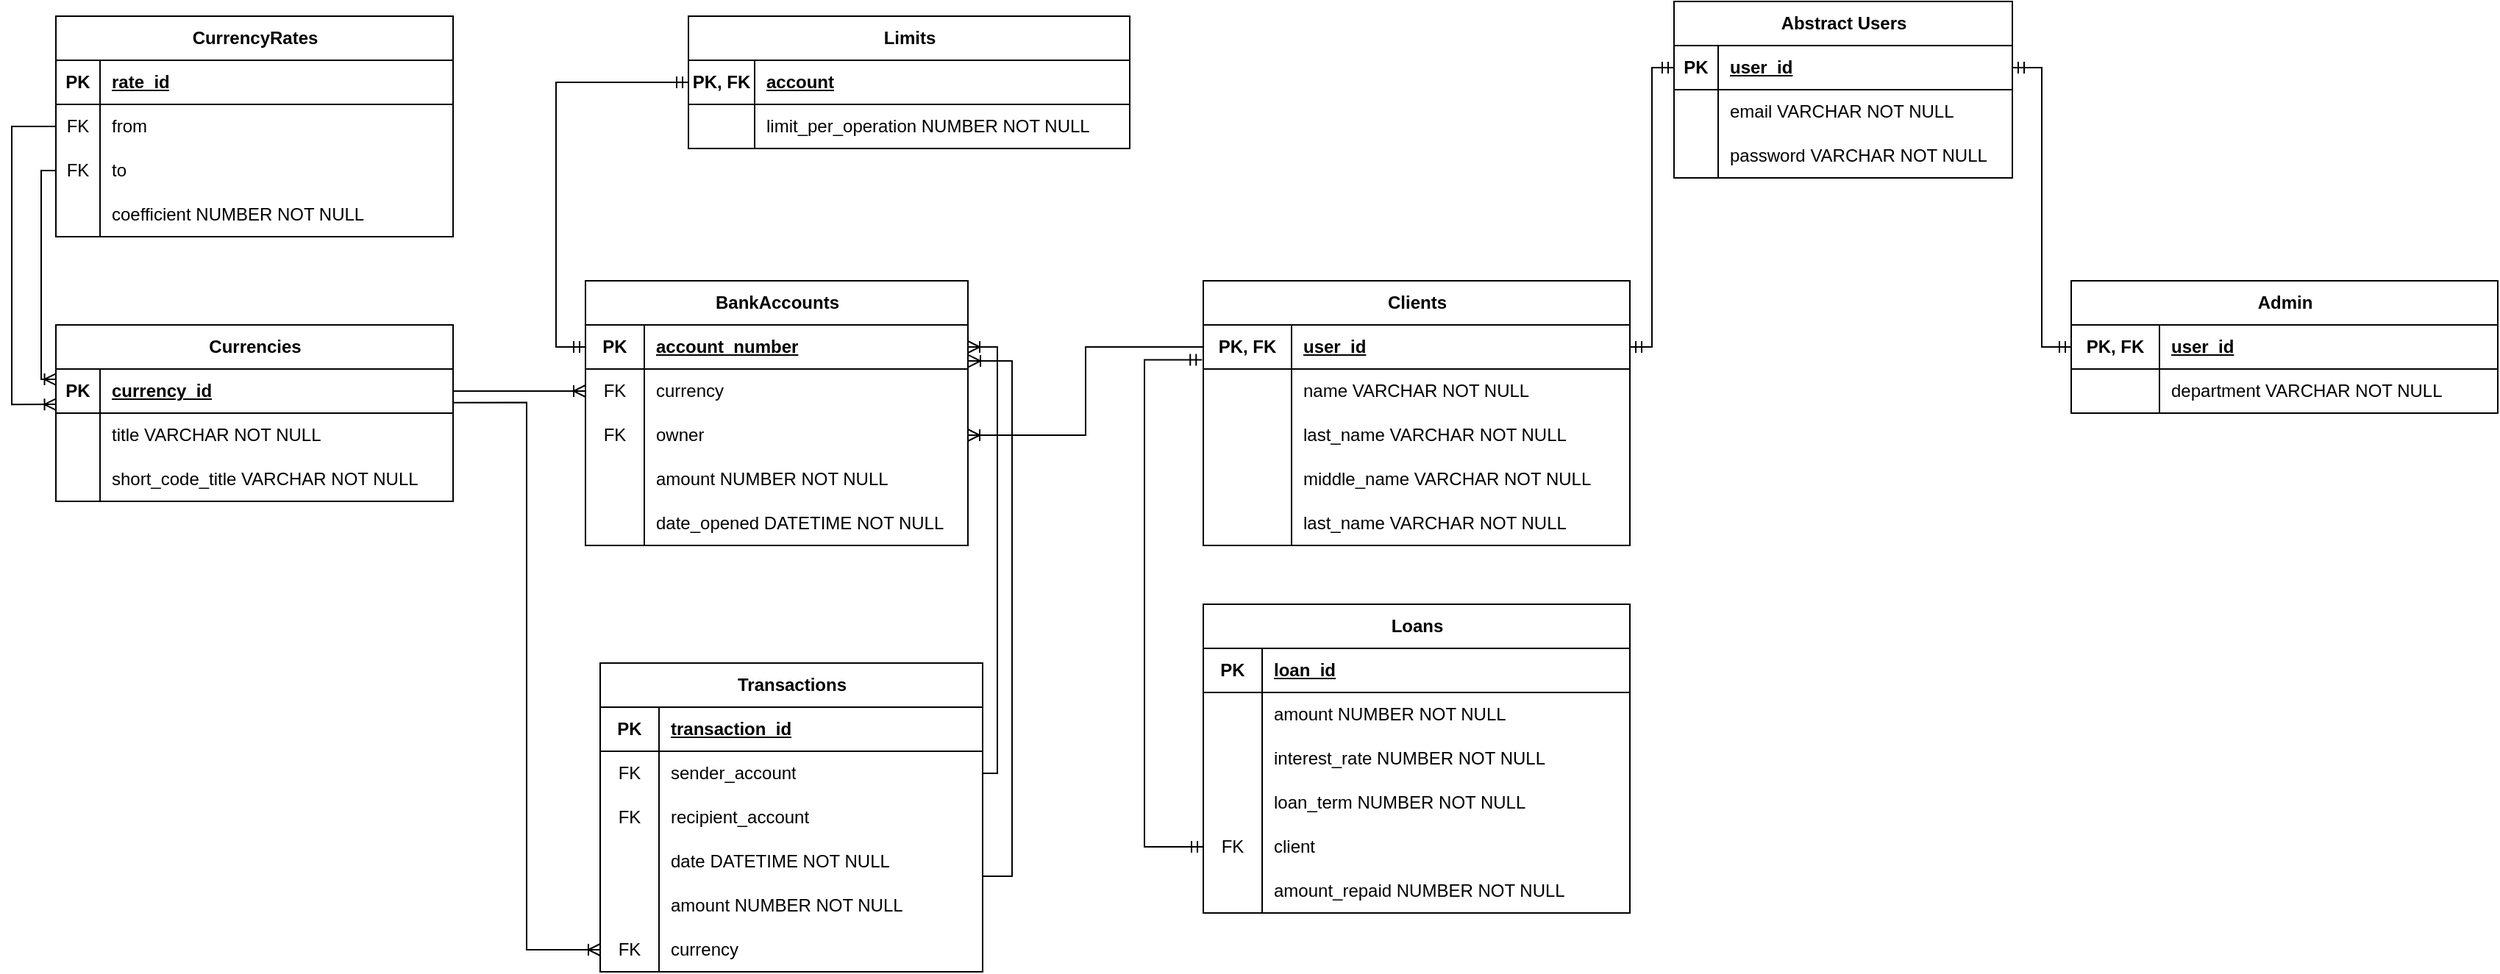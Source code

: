 <mxfile version="22.0.8" type="device">
  <diagram name="Page-1" id="yavcjn6xPc1jg9awYNph">
    <mxGraphModel dx="2928" dy="2015" grid="1" gridSize="10" guides="1" tooltips="1" connect="1" arrows="1" fold="1" page="1" pageScale="1" pageWidth="850" pageHeight="1100" math="0" shadow="0">
      <root>
        <mxCell id="0" />
        <mxCell id="1" parent="0" />
        <mxCell id="w20p0tO-B7Un844jn9V7-2" value="Abstract Users" style="shape=table;startSize=30;container=1;collapsible=1;childLayout=tableLayout;fixedRows=1;rowLines=0;fontStyle=1;align=center;resizeLast=1;html=1;" vertex="1" parent="1">
          <mxGeometry x="400" y="-180" width="230" height="120" as="geometry" />
        </mxCell>
        <mxCell id="w20p0tO-B7Un844jn9V7-3" value="" style="shape=tableRow;horizontal=0;startSize=0;swimlaneHead=0;swimlaneBody=0;fillColor=none;collapsible=0;dropTarget=0;points=[[0,0.5],[1,0.5]];portConstraint=eastwest;top=0;left=0;right=0;bottom=1;" vertex="1" parent="w20p0tO-B7Un844jn9V7-2">
          <mxGeometry y="30" width="230" height="30" as="geometry" />
        </mxCell>
        <mxCell id="w20p0tO-B7Un844jn9V7-4" value="PK" style="shape=partialRectangle;connectable=0;fillColor=none;top=0;left=0;bottom=0;right=0;fontStyle=1;overflow=hidden;whiteSpace=wrap;html=1;" vertex="1" parent="w20p0tO-B7Un844jn9V7-3">
          <mxGeometry width="30" height="30" as="geometry">
            <mxRectangle width="30" height="30" as="alternateBounds" />
          </mxGeometry>
        </mxCell>
        <mxCell id="w20p0tO-B7Un844jn9V7-5" value="user_id" style="shape=partialRectangle;connectable=0;fillColor=none;top=0;left=0;bottom=0;right=0;align=left;spacingLeft=6;fontStyle=5;overflow=hidden;whiteSpace=wrap;html=1;" vertex="1" parent="w20p0tO-B7Un844jn9V7-3">
          <mxGeometry x="30" width="200" height="30" as="geometry">
            <mxRectangle width="200" height="30" as="alternateBounds" />
          </mxGeometry>
        </mxCell>
        <mxCell id="w20p0tO-B7Un844jn9V7-6" value="" style="shape=tableRow;horizontal=0;startSize=0;swimlaneHead=0;swimlaneBody=0;fillColor=none;collapsible=0;dropTarget=0;points=[[0,0.5],[1,0.5]];portConstraint=eastwest;top=0;left=0;right=0;bottom=0;" vertex="1" parent="w20p0tO-B7Un844jn9V7-2">
          <mxGeometry y="60" width="230" height="30" as="geometry" />
        </mxCell>
        <mxCell id="w20p0tO-B7Un844jn9V7-7" value="" style="shape=partialRectangle;connectable=0;fillColor=none;top=0;left=0;bottom=0;right=0;editable=1;overflow=hidden;whiteSpace=wrap;html=1;" vertex="1" parent="w20p0tO-B7Un844jn9V7-6">
          <mxGeometry width="30" height="30" as="geometry">
            <mxRectangle width="30" height="30" as="alternateBounds" />
          </mxGeometry>
        </mxCell>
        <mxCell id="w20p0tO-B7Un844jn9V7-8" value="email VARCHAR NOT NULL" style="shape=partialRectangle;connectable=0;fillColor=none;top=0;left=0;bottom=0;right=0;align=left;spacingLeft=6;overflow=hidden;whiteSpace=wrap;html=1;" vertex="1" parent="w20p0tO-B7Un844jn9V7-6">
          <mxGeometry x="30" width="200" height="30" as="geometry">
            <mxRectangle width="200" height="30" as="alternateBounds" />
          </mxGeometry>
        </mxCell>
        <mxCell id="w20p0tO-B7Un844jn9V7-9" value="" style="shape=tableRow;horizontal=0;startSize=0;swimlaneHead=0;swimlaneBody=0;fillColor=none;collapsible=0;dropTarget=0;points=[[0,0.5],[1,0.5]];portConstraint=eastwest;top=0;left=0;right=0;bottom=0;" vertex="1" parent="w20p0tO-B7Un844jn9V7-2">
          <mxGeometry y="90" width="230" height="30" as="geometry" />
        </mxCell>
        <mxCell id="w20p0tO-B7Un844jn9V7-10" value="" style="shape=partialRectangle;connectable=0;fillColor=none;top=0;left=0;bottom=0;right=0;editable=1;overflow=hidden;whiteSpace=wrap;html=1;" vertex="1" parent="w20p0tO-B7Un844jn9V7-9">
          <mxGeometry width="30" height="30" as="geometry">
            <mxRectangle width="30" height="30" as="alternateBounds" />
          </mxGeometry>
        </mxCell>
        <mxCell id="w20p0tO-B7Un844jn9V7-11" value="password VARCHAR NOT NULL" style="shape=partialRectangle;connectable=0;fillColor=none;top=0;left=0;bottom=0;right=0;align=left;spacingLeft=6;overflow=hidden;whiteSpace=wrap;html=1;" vertex="1" parent="w20p0tO-B7Un844jn9V7-9">
          <mxGeometry x="30" width="200" height="30" as="geometry">
            <mxRectangle width="200" height="30" as="alternateBounds" />
          </mxGeometry>
        </mxCell>
        <mxCell id="w20p0tO-B7Un844jn9V7-15" value="Clients" style="shape=table;startSize=30;container=1;collapsible=1;childLayout=tableLayout;fixedRows=1;rowLines=0;fontStyle=1;align=center;resizeLast=1;html=1;" vertex="1" parent="1">
          <mxGeometry x="80" y="10" width="290" height="180" as="geometry" />
        </mxCell>
        <mxCell id="w20p0tO-B7Un844jn9V7-16" value="" style="shape=tableRow;horizontal=0;startSize=0;swimlaneHead=0;swimlaneBody=0;fillColor=none;collapsible=0;dropTarget=0;points=[[0,0.5],[1,0.5]];portConstraint=eastwest;top=0;left=0;right=0;bottom=1;" vertex="1" parent="w20p0tO-B7Un844jn9V7-15">
          <mxGeometry y="30" width="290" height="30" as="geometry" />
        </mxCell>
        <mxCell id="w20p0tO-B7Un844jn9V7-17" value="PK, FK" style="shape=partialRectangle;connectable=0;fillColor=none;top=0;left=0;bottom=0;right=0;fontStyle=1;overflow=hidden;whiteSpace=wrap;html=1;" vertex="1" parent="w20p0tO-B7Un844jn9V7-16">
          <mxGeometry width="60" height="30" as="geometry">
            <mxRectangle width="60" height="30" as="alternateBounds" />
          </mxGeometry>
        </mxCell>
        <mxCell id="w20p0tO-B7Un844jn9V7-18" value="user_id" style="shape=partialRectangle;connectable=0;fillColor=none;top=0;left=0;bottom=0;right=0;align=left;spacingLeft=6;fontStyle=5;overflow=hidden;whiteSpace=wrap;html=1;" vertex="1" parent="w20p0tO-B7Un844jn9V7-16">
          <mxGeometry x="60" width="230" height="30" as="geometry">
            <mxRectangle width="230" height="30" as="alternateBounds" />
          </mxGeometry>
        </mxCell>
        <mxCell id="w20p0tO-B7Un844jn9V7-19" value="" style="shape=tableRow;horizontal=0;startSize=0;swimlaneHead=0;swimlaneBody=0;fillColor=none;collapsible=0;dropTarget=0;points=[[0,0.5],[1,0.5]];portConstraint=eastwest;top=0;left=0;right=0;bottom=0;" vertex="1" parent="w20p0tO-B7Un844jn9V7-15">
          <mxGeometry y="60" width="290" height="30" as="geometry" />
        </mxCell>
        <mxCell id="w20p0tO-B7Un844jn9V7-20" value="" style="shape=partialRectangle;connectable=0;fillColor=none;top=0;left=0;bottom=0;right=0;editable=1;overflow=hidden;whiteSpace=wrap;html=1;" vertex="1" parent="w20p0tO-B7Un844jn9V7-19">
          <mxGeometry width="60" height="30" as="geometry">
            <mxRectangle width="60" height="30" as="alternateBounds" />
          </mxGeometry>
        </mxCell>
        <mxCell id="w20p0tO-B7Un844jn9V7-21" value="name VARCHAR NOT NULL" style="shape=partialRectangle;connectable=0;fillColor=none;top=0;left=0;bottom=0;right=0;align=left;spacingLeft=6;overflow=hidden;whiteSpace=wrap;html=1;" vertex="1" parent="w20p0tO-B7Un844jn9V7-19">
          <mxGeometry x="60" width="230" height="30" as="geometry">
            <mxRectangle width="230" height="30" as="alternateBounds" />
          </mxGeometry>
        </mxCell>
        <mxCell id="w20p0tO-B7Un844jn9V7-22" value="" style="shape=tableRow;horizontal=0;startSize=0;swimlaneHead=0;swimlaneBody=0;fillColor=none;collapsible=0;dropTarget=0;points=[[0,0.5],[1,0.5]];portConstraint=eastwest;top=0;left=0;right=0;bottom=0;" vertex="1" parent="w20p0tO-B7Un844jn9V7-15">
          <mxGeometry y="90" width="290" height="30" as="geometry" />
        </mxCell>
        <mxCell id="w20p0tO-B7Un844jn9V7-23" value="" style="shape=partialRectangle;connectable=0;fillColor=none;top=0;left=0;bottom=0;right=0;editable=1;overflow=hidden;whiteSpace=wrap;html=1;" vertex="1" parent="w20p0tO-B7Un844jn9V7-22">
          <mxGeometry width="60" height="30" as="geometry">
            <mxRectangle width="60" height="30" as="alternateBounds" />
          </mxGeometry>
        </mxCell>
        <mxCell id="w20p0tO-B7Un844jn9V7-24" value="last_name VARCHAR NOT NULL" style="shape=partialRectangle;connectable=0;fillColor=none;top=0;left=0;bottom=0;right=0;align=left;spacingLeft=6;overflow=hidden;whiteSpace=wrap;html=1;" vertex="1" parent="w20p0tO-B7Un844jn9V7-22">
          <mxGeometry x="60" width="230" height="30" as="geometry">
            <mxRectangle width="230" height="30" as="alternateBounds" />
          </mxGeometry>
        </mxCell>
        <mxCell id="w20p0tO-B7Un844jn9V7-27" value="" style="shape=tableRow;horizontal=0;startSize=0;swimlaneHead=0;swimlaneBody=0;fillColor=none;collapsible=0;dropTarget=0;points=[[0,0.5],[1,0.5]];portConstraint=eastwest;top=0;left=0;right=0;bottom=0;" vertex="1" parent="w20p0tO-B7Un844jn9V7-15">
          <mxGeometry y="120" width="290" height="30" as="geometry" />
        </mxCell>
        <mxCell id="w20p0tO-B7Un844jn9V7-28" value="" style="shape=partialRectangle;connectable=0;fillColor=none;top=0;left=0;bottom=0;right=0;editable=1;overflow=hidden;whiteSpace=wrap;html=1;" vertex="1" parent="w20p0tO-B7Un844jn9V7-27">
          <mxGeometry width="60" height="30" as="geometry">
            <mxRectangle width="60" height="30" as="alternateBounds" />
          </mxGeometry>
        </mxCell>
        <mxCell id="w20p0tO-B7Un844jn9V7-29" value="middle_name VARCHAR NOT NULL" style="shape=partialRectangle;connectable=0;fillColor=none;top=0;left=0;bottom=0;right=0;align=left;spacingLeft=6;overflow=hidden;whiteSpace=wrap;html=1;" vertex="1" parent="w20p0tO-B7Un844jn9V7-27">
          <mxGeometry x="60" width="230" height="30" as="geometry">
            <mxRectangle width="230" height="30" as="alternateBounds" />
          </mxGeometry>
        </mxCell>
        <mxCell id="w20p0tO-B7Un844jn9V7-30" value="" style="shape=tableRow;horizontal=0;startSize=0;swimlaneHead=0;swimlaneBody=0;fillColor=none;collapsible=0;dropTarget=0;points=[[0,0.5],[1,0.5]];portConstraint=eastwest;top=0;left=0;right=0;bottom=0;" vertex="1" parent="w20p0tO-B7Un844jn9V7-15">
          <mxGeometry y="150" width="290" height="30" as="geometry" />
        </mxCell>
        <mxCell id="w20p0tO-B7Un844jn9V7-31" value="" style="shape=partialRectangle;connectable=0;fillColor=none;top=0;left=0;bottom=0;right=0;editable=1;overflow=hidden;whiteSpace=wrap;html=1;" vertex="1" parent="w20p0tO-B7Un844jn9V7-30">
          <mxGeometry width="60" height="30" as="geometry">
            <mxRectangle width="60" height="30" as="alternateBounds" />
          </mxGeometry>
        </mxCell>
        <mxCell id="w20p0tO-B7Un844jn9V7-32" value="last_name VARCHAR NOT NULL" style="shape=partialRectangle;connectable=0;fillColor=none;top=0;left=0;bottom=0;right=0;align=left;spacingLeft=6;overflow=hidden;whiteSpace=wrap;html=1;" vertex="1" parent="w20p0tO-B7Un844jn9V7-30">
          <mxGeometry x="60" width="230" height="30" as="geometry">
            <mxRectangle width="230" height="30" as="alternateBounds" />
          </mxGeometry>
        </mxCell>
        <mxCell id="w20p0tO-B7Un844jn9V7-26" value="" style="edgeStyle=orthogonalEdgeStyle;fontSize=12;html=1;endArrow=ERmandOne;startArrow=ERmandOne;rounded=0;exitX=1;exitY=0.5;exitDx=0;exitDy=0;entryX=0;entryY=0.5;entryDx=0;entryDy=0;" edge="1" parent="1" source="w20p0tO-B7Un844jn9V7-16" target="w20p0tO-B7Un844jn9V7-3">
          <mxGeometry width="100" height="100" relative="1" as="geometry">
            <mxPoint x="590" y="160" as="sourcePoint" />
            <mxPoint x="690" y="60" as="targetPoint" />
          </mxGeometry>
        </mxCell>
        <mxCell id="w20p0tO-B7Un844jn9V7-33" value="Admin" style="shape=table;startSize=30;container=1;collapsible=1;childLayout=tableLayout;fixedRows=1;rowLines=0;fontStyle=1;align=center;resizeLast=1;html=1;" vertex="1" parent="1">
          <mxGeometry x="670" y="10" width="290" height="90" as="geometry" />
        </mxCell>
        <mxCell id="w20p0tO-B7Un844jn9V7-34" value="" style="shape=tableRow;horizontal=0;startSize=0;swimlaneHead=0;swimlaneBody=0;fillColor=none;collapsible=0;dropTarget=0;points=[[0,0.5],[1,0.5]];portConstraint=eastwest;top=0;left=0;right=0;bottom=1;" vertex="1" parent="w20p0tO-B7Un844jn9V7-33">
          <mxGeometry y="30" width="290" height="30" as="geometry" />
        </mxCell>
        <mxCell id="w20p0tO-B7Un844jn9V7-35" value="PK, FK" style="shape=partialRectangle;connectable=0;fillColor=none;top=0;left=0;bottom=0;right=0;fontStyle=1;overflow=hidden;whiteSpace=wrap;html=1;" vertex="1" parent="w20p0tO-B7Un844jn9V7-34">
          <mxGeometry width="60" height="30" as="geometry">
            <mxRectangle width="60" height="30" as="alternateBounds" />
          </mxGeometry>
        </mxCell>
        <mxCell id="w20p0tO-B7Un844jn9V7-36" value="user_id" style="shape=partialRectangle;connectable=0;fillColor=none;top=0;left=0;bottom=0;right=0;align=left;spacingLeft=6;fontStyle=5;overflow=hidden;whiteSpace=wrap;html=1;" vertex="1" parent="w20p0tO-B7Un844jn9V7-34">
          <mxGeometry x="60" width="230" height="30" as="geometry">
            <mxRectangle width="230" height="30" as="alternateBounds" />
          </mxGeometry>
        </mxCell>
        <mxCell id="w20p0tO-B7Un844jn9V7-37" value="" style="shape=tableRow;horizontal=0;startSize=0;swimlaneHead=0;swimlaneBody=0;fillColor=none;collapsible=0;dropTarget=0;points=[[0,0.5],[1,0.5]];portConstraint=eastwest;top=0;left=0;right=0;bottom=0;" vertex="1" parent="w20p0tO-B7Un844jn9V7-33">
          <mxGeometry y="60" width="290" height="30" as="geometry" />
        </mxCell>
        <mxCell id="w20p0tO-B7Un844jn9V7-38" value="" style="shape=partialRectangle;connectable=0;fillColor=none;top=0;left=0;bottom=0;right=0;editable=1;overflow=hidden;whiteSpace=wrap;html=1;" vertex="1" parent="w20p0tO-B7Un844jn9V7-37">
          <mxGeometry width="60" height="30" as="geometry">
            <mxRectangle width="60" height="30" as="alternateBounds" />
          </mxGeometry>
        </mxCell>
        <mxCell id="w20p0tO-B7Un844jn9V7-39" value="department VARCHAR NOT NULL" style="shape=partialRectangle;connectable=0;fillColor=none;top=0;left=0;bottom=0;right=0;align=left;spacingLeft=6;overflow=hidden;whiteSpace=wrap;html=1;" vertex="1" parent="w20p0tO-B7Un844jn9V7-37">
          <mxGeometry x="60" width="230" height="30" as="geometry">
            <mxRectangle width="230" height="30" as="alternateBounds" />
          </mxGeometry>
        </mxCell>
        <mxCell id="w20p0tO-B7Un844jn9V7-49" value="" style="edgeStyle=orthogonalEdgeStyle;fontSize=12;html=1;endArrow=ERmandOne;startArrow=ERmandOne;rounded=0;exitX=1;exitY=0.5;exitDx=0;exitDy=0;entryX=0;entryY=0.5;entryDx=0;entryDy=0;" edge="1" parent="1" source="w20p0tO-B7Un844jn9V7-3" target="w20p0tO-B7Un844jn9V7-34">
          <mxGeometry width="100" height="100" relative="1" as="geometry">
            <mxPoint x="380" y="65" as="sourcePoint" />
            <mxPoint x="450" y="65" as="targetPoint" />
          </mxGeometry>
        </mxCell>
        <mxCell id="w20p0tO-B7Un844jn9V7-50" value="BankAccounts" style="shape=table;startSize=30;container=1;collapsible=1;childLayout=tableLayout;fixedRows=1;rowLines=0;fontStyle=1;align=center;resizeLast=1;html=1;" vertex="1" parent="1">
          <mxGeometry x="-340" y="10" width="260" height="180" as="geometry" />
        </mxCell>
        <mxCell id="w20p0tO-B7Un844jn9V7-51" value="" style="shape=tableRow;horizontal=0;startSize=0;swimlaneHead=0;swimlaneBody=0;fillColor=none;collapsible=0;dropTarget=0;points=[[0,0.5],[1,0.5]];portConstraint=eastwest;top=0;left=0;right=0;bottom=1;" vertex="1" parent="w20p0tO-B7Un844jn9V7-50">
          <mxGeometry y="30" width="260" height="30" as="geometry" />
        </mxCell>
        <mxCell id="w20p0tO-B7Un844jn9V7-52" value="PK" style="shape=partialRectangle;connectable=0;fillColor=none;top=0;left=0;bottom=0;right=0;fontStyle=1;overflow=hidden;whiteSpace=wrap;html=1;" vertex="1" parent="w20p0tO-B7Un844jn9V7-51">
          <mxGeometry width="40" height="30" as="geometry">
            <mxRectangle width="40" height="30" as="alternateBounds" />
          </mxGeometry>
        </mxCell>
        <mxCell id="w20p0tO-B7Un844jn9V7-53" value="account_number" style="shape=partialRectangle;connectable=0;fillColor=none;top=0;left=0;bottom=0;right=0;align=left;spacingLeft=6;fontStyle=5;overflow=hidden;whiteSpace=wrap;html=1;" vertex="1" parent="w20p0tO-B7Un844jn9V7-51">
          <mxGeometry x="40" width="220" height="30" as="geometry">
            <mxRectangle width="220" height="30" as="alternateBounds" />
          </mxGeometry>
        </mxCell>
        <mxCell id="w20p0tO-B7Un844jn9V7-54" value="" style="shape=tableRow;horizontal=0;startSize=0;swimlaneHead=0;swimlaneBody=0;fillColor=none;collapsible=0;dropTarget=0;points=[[0,0.5],[1,0.5]];portConstraint=eastwest;top=0;left=0;right=0;bottom=0;" vertex="1" parent="w20p0tO-B7Un844jn9V7-50">
          <mxGeometry y="60" width="260" height="30" as="geometry" />
        </mxCell>
        <mxCell id="w20p0tO-B7Un844jn9V7-55" value="FK" style="shape=partialRectangle;connectable=0;fillColor=none;top=0;left=0;bottom=0;right=0;editable=1;overflow=hidden;whiteSpace=wrap;html=1;" vertex="1" parent="w20p0tO-B7Un844jn9V7-54">
          <mxGeometry width="40" height="30" as="geometry">
            <mxRectangle width="40" height="30" as="alternateBounds" />
          </mxGeometry>
        </mxCell>
        <mxCell id="w20p0tO-B7Un844jn9V7-56" value="currency&amp;nbsp;" style="shape=partialRectangle;connectable=0;fillColor=none;top=0;left=0;bottom=0;right=0;align=left;spacingLeft=6;overflow=hidden;whiteSpace=wrap;html=1;" vertex="1" parent="w20p0tO-B7Un844jn9V7-54">
          <mxGeometry x="40" width="220" height="30" as="geometry">
            <mxRectangle width="220" height="30" as="alternateBounds" />
          </mxGeometry>
        </mxCell>
        <mxCell id="w20p0tO-B7Un844jn9V7-57" value="" style="shape=tableRow;horizontal=0;startSize=0;swimlaneHead=0;swimlaneBody=0;fillColor=none;collapsible=0;dropTarget=0;points=[[0,0.5],[1,0.5]];portConstraint=eastwest;top=0;left=0;right=0;bottom=0;" vertex="1" parent="w20p0tO-B7Un844jn9V7-50">
          <mxGeometry y="90" width="260" height="30" as="geometry" />
        </mxCell>
        <mxCell id="w20p0tO-B7Un844jn9V7-58" value="FK" style="shape=partialRectangle;connectable=0;fillColor=none;top=0;left=0;bottom=0;right=0;editable=1;overflow=hidden;whiteSpace=wrap;html=1;" vertex="1" parent="w20p0tO-B7Un844jn9V7-57">
          <mxGeometry width="40" height="30" as="geometry">
            <mxRectangle width="40" height="30" as="alternateBounds" />
          </mxGeometry>
        </mxCell>
        <mxCell id="w20p0tO-B7Un844jn9V7-59" value="owner" style="shape=partialRectangle;connectable=0;fillColor=none;top=0;left=0;bottom=0;right=0;align=left;spacingLeft=6;overflow=hidden;whiteSpace=wrap;html=1;" vertex="1" parent="w20p0tO-B7Un844jn9V7-57">
          <mxGeometry x="40" width="220" height="30" as="geometry">
            <mxRectangle width="220" height="30" as="alternateBounds" />
          </mxGeometry>
        </mxCell>
        <mxCell id="w20p0tO-B7Un844jn9V7-60" value="" style="shape=tableRow;horizontal=0;startSize=0;swimlaneHead=0;swimlaneBody=0;fillColor=none;collapsible=0;dropTarget=0;points=[[0,0.5],[1,0.5]];portConstraint=eastwest;top=0;left=0;right=0;bottom=0;" vertex="1" parent="w20p0tO-B7Un844jn9V7-50">
          <mxGeometry y="120" width="260" height="30" as="geometry" />
        </mxCell>
        <mxCell id="w20p0tO-B7Un844jn9V7-61" value="" style="shape=partialRectangle;connectable=0;fillColor=none;top=0;left=0;bottom=0;right=0;editable=1;overflow=hidden;whiteSpace=wrap;html=1;" vertex="1" parent="w20p0tO-B7Un844jn9V7-60">
          <mxGeometry width="40" height="30" as="geometry">
            <mxRectangle width="40" height="30" as="alternateBounds" />
          </mxGeometry>
        </mxCell>
        <mxCell id="w20p0tO-B7Un844jn9V7-62" value="amount NUMBER NOT NULL" style="shape=partialRectangle;connectable=0;fillColor=none;top=0;left=0;bottom=0;right=0;align=left;spacingLeft=6;overflow=hidden;whiteSpace=wrap;html=1;" vertex="1" parent="w20p0tO-B7Un844jn9V7-60">
          <mxGeometry x="40" width="220" height="30" as="geometry">
            <mxRectangle width="220" height="30" as="alternateBounds" />
          </mxGeometry>
        </mxCell>
        <mxCell id="w20p0tO-B7Un844jn9V7-63" value="" style="shape=tableRow;horizontal=0;startSize=0;swimlaneHead=0;swimlaneBody=0;fillColor=none;collapsible=0;dropTarget=0;points=[[0,0.5],[1,0.5]];portConstraint=eastwest;top=0;left=0;right=0;bottom=0;" vertex="1" parent="w20p0tO-B7Un844jn9V7-50">
          <mxGeometry y="150" width="260" height="30" as="geometry" />
        </mxCell>
        <mxCell id="w20p0tO-B7Un844jn9V7-64" value="" style="shape=partialRectangle;connectable=0;fillColor=none;top=0;left=0;bottom=0;right=0;editable=1;overflow=hidden;whiteSpace=wrap;html=1;" vertex="1" parent="w20p0tO-B7Un844jn9V7-63">
          <mxGeometry width="40" height="30" as="geometry">
            <mxRectangle width="40" height="30" as="alternateBounds" />
          </mxGeometry>
        </mxCell>
        <mxCell id="w20p0tO-B7Un844jn9V7-65" value="date_opened DATETIME NOT NULL" style="shape=partialRectangle;connectable=0;fillColor=none;top=0;left=0;bottom=0;right=0;align=left;spacingLeft=6;overflow=hidden;whiteSpace=wrap;html=1;" vertex="1" parent="w20p0tO-B7Un844jn9V7-63">
          <mxGeometry x="40" width="220" height="30" as="geometry">
            <mxRectangle width="220" height="30" as="alternateBounds" />
          </mxGeometry>
        </mxCell>
        <mxCell id="w20p0tO-B7Un844jn9V7-66" value="Currencies" style="shape=table;startSize=30;container=1;collapsible=1;childLayout=tableLayout;fixedRows=1;rowLines=0;fontStyle=1;align=center;resizeLast=1;html=1;" vertex="1" parent="1">
          <mxGeometry x="-700" y="40" width="270" height="120" as="geometry" />
        </mxCell>
        <mxCell id="w20p0tO-B7Un844jn9V7-67" value="" style="shape=tableRow;horizontal=0;startSize=0;swimlaneHead=0;swimlaneBody=0;fillColor=none;collapsible=0;dropTarget=0;points=[[0,0.5],[1,0.5]];portConstraint=eastwest;top=0;left=0;right=0;bottom=1;" vertex="1" parent="w20p0tO-B7Un844jn9V7-66">
          <mxGeometry y="30" width="270" height="30" as="geometry" />
        </mxCell>
        <mxCell id="w20p0tO-B7Un844jn9V7-68" value="PK" style="shape=partialRectangle;connectable=0;fillColor=none;top=0;left=0;bottom=0;right=0;fontStyle=1;overflow=hidden;whiteSpace=wrap;html=1;" vertex="1" parent="w20p0tO-B7Un844jn9V7-67">
          <mxGeometry width="30" height="30" as="geometry">
            <mxRectangle width="30" height="30" as="alternateBounds" />
          </mxGeometry>
        </mxCell>
        <mxCell id="w20p0tO-B7Un844jn9V7-69" value="currency_id" style="shape=partialRectangle;connectable=0;fillColor=none;top=0;left=0;bottom=0;right=0;align=left;spacingLeft=6;fontStyle=5;overflow=hidden;whiteSpace=wrap;html=1;" vertex="1" parent="w20p0tO-B7Un844jn9V7-67">
          <mxGeometry x="30" width="240" height="30" as="geometry">
            <mxRectangle width="240" height="30" as="alternateBounds" />
          </mxGeometry>
        </mxCell>
        <mxCell id="w20p0tO-B7Un844jn9V7-70" value="" style="shape=tableRow;horizontal=0;startSize=0;swimlaneHead=0;swimlaneBody=0;fillColor=none;collapsible=0;dropTarget=0;points=[[0,0.5],[1,0.5]];portConstraint=eastwest;top=0;left=0;right=0;bottom=0;" vertex="1" parent="w20p0tO-B7Un844jn9V7-66">
          <mxGeometry y="60" width="270" height="30" as="geometry" />
        </mxCell>
        <mxCell id="w20p0tO-B7Un844jn9V7-71" value="" style="shape=partialRectangle;connectable=0;fillColor=none;top=0;left=0;bottom=0;right=0;editable=1;overflow=hidden;whiteSpace=wrap;html=1;" vertex="1" parent="w20p0tO-B7Un844jn9V7-70">
          <mxGeometry width="30" height="30" as="geometry">
            <mxRectangle width="30" height="30" as="alternateBounds" />
          </mxGeometry>
        </mxCell>
        <mxCell id="w20p0tO-B7Un844jn9V7-72" value="title VARCHAR NOT NULL" style="shape=partialRectangle;connectable=0;fillColor=none;top=0;left=0;bottom=0;right=0;align=left;spacingLeft=6;overflow=hidden;whiteSpace=wrap;html=1;" vertex="1" parent="w20p0tO-B7Un844jn9V7-70">
          <mxGeometry x="30" width="240" height="30" as="geometry">
            <mxRectangle width="240" height="30" as="alternateBounds" />
          </mxGeometry>
        </mxCell>
        <mxCell id="w20p0tO-B7Un844jn9V7-73" value="" style="shape=tableRow;horizontal=0;startSize=0;swimlaneHead=0;swimlaneBody=0;fillColor=none;collapsible=0;dropTarget=0;points=[[0,0.5],[1,0.5]];portConstraint=eastwest;top=0;left=0;right=0;bottom=0;" vertex="1" parent="w20p0tO-B7Un844jn9V7-66">
          <mxGeometry y="90" width="270" height="30" as="geometry" />
        </mxCell>
        <mxCell id="w20p0tO-B7Un844jn9V7-74" value="" style="shape=partialRectangle;connectable=0;fillColor=none;top=0;left=0;bottom=0;right=0;editable=1;overflow=hidden;whiteSpace=wrap;html=1;" vertex="1" parent="w20p0tO-B7Un844jn9V7-73">
          <mxGeometry width="30" height="30" as="geometry">
            <mxRectangle width="30" height="30" as="alternateBounds" />
          </mxGeometry>
        </mxCell>
        <mxCell id="w20p0tO-B7Un844jn9V7-75" value="short_code_title VARCHAR NOT NULL" style="shape=partialRectangle;connectable=0;fillColor=none;top=0;left=0;bottom=0;right=0;align=left;spacingLeft=6;overflow=hidden;whiteSpace=wrap;html=1;" vertex="1" parent="w20p0tO-B7Un844jn9V7-73">
          <mxGeometry x="30" width="240" height="30" as="geometry">
            <mxRectangle width="240" height="30" as="alternateBounds" />
          </mxGeometry>
        </mxCell>
        <mxCell id="w20p0tO-B7Un844jn9V7-82" value="" style="edgeStyle=entityRelationEdgeStyle;fontSize=12;html=1;endArrow=ERoneToMany;rounded=0;exitX=1;exitY=0.5;exitDx=0;exitDy=0;entryX=0;entryY=0.5;entryDx=0;entryDy=0;" edge="1" parent="1" source="w20p0tO-B7Un844jn9V7-67" target="w20p0tO-B7Un844jn9V7-54">
          <mxGeometry width="100" height="100" relative="1" as="geometry">
            <mxPoint x="-310" y="160" as="sourcePoint" />
            <mxPoint x="-210" y="60" as="targetPoint" />
          </mxGeometry>
        </mxCell>
        <mxCell id="w20p0tO-B7Un844jn9V7-104" value="" style="edgeStyle=orthogonalEdgeStyle;fontSize=12;html=1;endArrow=ERoneToMany;rounded=0;exitX=0;exitY=0.5;exitDx=0;exitDy=0;entryX=1;entryY=0.5;entryDx=0;entryDy=0;" edge="1" parent="1" source="w20p0tO-B7Un844jn9V7-16" target="w20p0tO-B7Un844jn9V7-57">
          <mxGeometry width="100" height="100" relative="1" as="geometry">
            <mxPoint x="-560" y="95" as="sourcePoint" />
            <mxPoint x="-40" y="140" as="targetPoint" />
          </mxGeometry>
        </mxCell>
        <mxCell id="w20p0tO-B7Un844jn9V7-105" value="Transactions" style="shape=table;startSize=30;container=1;collapsible=1;childLayout=tableLayout;fixedRows=1;rowLines=0;fontStyle=1;align=center;resizeLast=1;html=1;" vertex="1" parent="1">
          <mxGeometry x="-330" y="270" width="260" height="210" as="geometry" />
        </mxCell>
        <mxCell id="w20p0tO-B7Un844jn9V7-106" value="" style="shape=tableRow;horizontal=0;startSize=0;swimlaneHead=0;swimlaneBody=0;fillColor=none;collapsible=0;dropTarget=0;points=[[0,0.5],[1,0.5]];portConstraint=eastwest;top=0;left=0;right=0;bottom=1;" vertex="1" parent="w20p0tO-B7Un844jn9V7-105">
          <mxGeometry y="30" width="260" height="30" as="geometry" />
        </mxCell>
        <mxCell id="w20p0tO-B7Un844jn9V7-107" value="PK" style="shape=partialRectangle;connectable=0;fillColor=none;top=0;left=0;bottom=0;right=0;fontStyle=1;overflow=hidden;whiteSpace=wrap;html=1;" vertex="1" parent="w20p0tO-B7Un844jn9V7-106">
          <mxGeometry width="40" height="30" as="geometry">
            <mxRectangle width="40" height="30" as="alternateBounds" />
          </mxGeometry>
        </mxCell>
        <mxCell id="w20p0tO-B7Un844jn9V7-108" value="transaction_id" style="shape=partialRectangle;connectable=0;fillColor=none;top=0;left=0;bottom=0;right=0;align=left;spacingLeft=6;fontStyle=5;overflow=hidden;whiteSpace=wrap;html=1;" vertex="1" parent="w20p0tO-B7Un844jn9V7-106">
          <mxGeometry x="40" width="220" height="30" as="geometry">
            <mxRectangle width="220" height="30" as="alternateBounds" />
          </mxGeometry>
        </mxCell>
        <mxCell id="w20p0tO-B7Un844jn9V7-109" value="" style="shape=tableRow;horizontal=0;startSize=0;swimlaneHead=0;swimlaneBody=0;fillColor=none;collapsible=0;dropTarget=0;points=[[0,0.5],[1,0.5]];portConstraint=eastwest;top=0;left=0;right=0;bottom=0;" vertex="1" parent="w20p0tO-B7Un844jn9V7-105">
          <mxGeometry y="60" width="260" height="30" as="geometry" />
        </mxCell>
        <mxCell id="w20p0tO-B7Un844jn9V7-110" value="FK" style="shape=partialRectangle;connectable=0;fillColor=none;top=0;left=0;bottom=0;right=0;editable=1;overflow=hidden;whiteSpace=wrap;html=1;" vertex="1" parent="w20p0tO-B7Un844jn9V7-109">
          <mxGeometry width="40" height="30" as="geometry">
            <mxRectangle width="40" height="30" as="alternateBounds" />
          </mxGeometry>
        </mxCell>
        <mxCell id="w20p0tO-B7Un844jn9V7-111" value="sender_account" style="shape=partialRectangle;connectable=0;fillColor=none;top=0;left=0;bottom=0;right=0;align=left;spacingLeft=6;overflow=hidden;whiteSpace=wrap;html=1;" vertex="1" parent="w20p0tO-B7Un844jn9V7-109">
          <mxGeometry x="40" width="220" height="30" as="geometry">
            <mxRectangle width="220" height="30" as="alternateBounds" />
          </mxGeometry>
        </mxCell>
        <mxCell id="w20p0tO-B7Un844jn9V7-112" value="" style="shape=tableRow;horizontal=0;startSize=0;swimlaneHead=0;swimlaneBody=0;fillColor=none;collapsible=0;dropTarget=0;points=[[0,0.5],[1,0.5]];portConstraint=eastwest;top=0;left=0;right=0;bottom=0;" vertex="1" parent="w20p0tO-B7Un844jn9V7-105">
          <mxGeometry y="90" width="260" height="30" as="geometry" />
        </mxCell>
        <mxCell id="w20p0tO-B7Un844jn9V7-113" value="FK" style="shape=partialRectangle;connectable=0;fillColor=none;top=0;left=0;bottom=0;right=0;editable=1;overflow=hidden;whiteSpace=wrap;html=1;" vertex="1" parent="w20p0tO-B7Un844jn9V7-112">
          <mxGeometry width="40" height="30" as="geometry">
            <mxRectangle width="40" height="30" as="alternateBounds" />
          </mxGeometry>
        </mxCell>
        <mxCell id="w20p0tO-B7Un844jn9V7-114" value="recipient_account" style="shape=partialRectangle;connectable=0;fillColor=none;top=0;left=0;bottom=0;right=0;align=left;spacingLeft=6;overflow=hidden;whiteSpace=wrap;html=1;" vertex="1" parent="w20p0tO-B7Un844jn9V7-112">
          <mxGeometry x="40" width="220" height="30" as="geometry">
            <mxRectangle width="220" height="30" as="alternateBounds" />
          </mxGeometry>
        </mxCell>
        <mxCell id="w20p0tO-B7Un844jn9V7-115" value="" style="shape=tableRow;horizontal=0;startSize=0;swimlaneHead=0;swimlaneBody=0;fillColor=none;collapsible=0;dropTarget=0;points=[[0,0.5],[1,0.5]];portConstraint=eastwest;top=0;left=0;right=0;bottom=0;" vertex="1" parent="w20p0tO-B7Un844jn9V7-105">
          <mxGeometry y="120" width="260" height="30" as="geometry" />
        </mxCell>
        <mxCell id="w20p0tO-B7Un844jn9V7-116" value="" style="shape=partialRectangle;connectable=0;fillColor=none;top=0;left=0;bottom=0;right=0;editable=1;overflow=hidden;whiteSpace=wrap;html=1;" vertex="1" parent="w20p0tO-B7Un844jn9V7-115">
          <mxGeometry width="40" height="30" as="geometry">
            <mxRectangle width="40" height="30" as="alternateBounds" />
          </mxGeometry>
        </mxCell>
        <mxCell id="w20p0tO-B7Un844jn9V7-117" value="date DATETIME NOT NULL" style="shape=partialRectangle;connectable=0;fillColor=none;top=0;left=0;bottom=0;right=0;align=left;spacingLeft=6;overflow=hidden;whiteSpace=wrap;html=1;" vertex="1" parent="w20p0tO-B7Un844jn9V7-115">
          <mxGeometry x="40" width="220" height="30" as="geometry">
            <mxRectangle width="220" height="30" as="alternateBounds" />
          </mxGeometry>
        </mxCell>
        <mxCell id="w20p0tO-B7Un844jn9V7-118" value="" style="shape=tableRow;horizontal=0;startSize=0;swimlaneHead=0;swimlaneBody=0;fillColor=none;collapsible=0;dropTarget=0;points=[[0,0.5],[1,0.5]];portConstraint=eastwest;top=0;left=0;right=0;bottom=0;" vertex="1" parent="w20p0tO-B7Un844jn9V7-105">
          <mxGeometry y="150" width="260" height="30" as="geometry" />
        </mxCell>
        <mxCell id="w20p0tO-B7Un844jn9V7-119" value="" style="shape=partialRectangle;connectable=0;fillColor=none;top=0;left=0;bottom=0;right=0;editable=1;overflow=hidden;whiteSpace=wrap;html=1;" vertex="1" parent="w20p0tO-B7Un844jn9V7-118">
          <mxGeometry width="40" height="30" as="geometry">
            <mxRectangle width="40" height="30" as="alternateBounds" />
          </mxGeometry>
        </mxCell>
        <mxCell id="w20p0tO-B7Un844jn9V7-120" value="amount NUMBER NOT NULL" style="shape=partialRectangle;connectable=0;fillColor=none;top=0;left=0;bottom=0;right=0;align=left;spacingLeft=6;overflow=hidden;whiteSpace=wrap;html=1;" vertex="1" parent="w20p0tO-B7Un844jn9V7-118">
          <mxGeometry x="40" width="220" height="30" as="geometry">
            <mxRectangle width="220" height="30" as="alternateBounds" />
          </mxGeometry>
        </mxCell>
        <mxCell id="w20p0tO-B7Un844jn9V7-121" value="" style="shape=tableRow;horizontal=0;startSize=0;swimlaneHead=0;swimlaneBody=0;fillColor=none;collapsible=0;dropTarget=0;points=[[0,0.5],[1,0.5]];portConstraint=eastwest;top=0;left=0;right=0;bottom=0;" vertex="1" parent="w20p0tO-B7Un844jn9V7-105">
          <mxGeometry y="180" width="260" height="30" as="geometry" />
        </mxCell>
        <mxCell id="w20p0tO-B7Un844jn9V7-122" value="FK" style="shape=partialRectangle;connectable=0;fillColor=none;top=0;left=0;bottom=0;right=0;editable=1;overflow=hidden;whiteSpace=wrap;html=1;" vertex="1" parent="w20p0tO-B7Un844jn9V7-121">
          <mxGeometry width="40" height="30" as="geometry">
            <mxRectangle width="40" height="30" as="alternateBounds" />
          </mxGeometry>
        </mxCell>
        <mxCell id="w20p0tO-B7Un844jn9V7-123" value="currency" style="shape=partialRectangle;connectable=0;fillColor=none;top=0;left=0;bottom=0;right=0;align=left;spacingLeft=6;overflow=hidden;whiteSpace=wrap;html=1;" vertex="1" parent="w20p0tO-B7Un844jn9V7-121">
          <mxGeometry x="40" width="220" height="30" as="geometry">
            <mxRectangle width="220" height="30" as="alternateBounds" />
          </mxGeometry>
        </mxCell>
        <mxCell id="w20p0tO-B7Un844jn9V7-124" value="" style="edgeStyle=orthogonalEdgeStyle;fontSize=12;html=1;endArrow=ERoneToMany;rounded=0;exitX=1;exitY=0.761;exitDx=0;exitDy=0;entryX=0;entryY=0.5;entryDx=0;entryDy=0;exitPerimeter=0;" edge="1" parent="1" source="w20p0tO-B7Un844jn9V7-67" target="w20p0tO-B7Un844jn9V7-121">
          <mxGeometry width="100" height="100" relative="1" as="geometry">
            <mxPoint x="-420" y="95" as="sourcePoint" />
            <mxPoint x="-260" y="460" as="targetPoint" />
          </mxGeometry>
        </mxCell>
        <mxCell id="w20p0tO-B7Un844jn9V7-125" value="CurrencyRates" style="shape=table;startSize=30;container=1;collapsible=1;childLayout=tableLayout;fixedRows=1;rowLines=0;fontStyle=1;align=center;resizeLast=1;html=1;" vertex="1" parent="1">
          <mxGeometry x="-700" y="-170" width="270" height="150" as="geometry" />
        </mxCell>
        <mxCell id="w20p0tO-B7Un844jn9V7-126" value="" style="shape=tableRow;horizontal=0;startSize=0;swimlaneHead=0;swimlaneBody=0;fillColor=none;collapsible=0;dropTarget=0;points=[[0,0.5],[1,0.5]];portConstraint=eastwest;top=0;left=0;right=0;bottom=1;" vertex="1" parent="w20p0tO-B7Un844jn9V7-125">
          <mxGeometry y="30" width="270" height="30" as="geometry" />
        </mxCell>
        <mxCell id="w20p0tO-B7Un844jn9V7-127" value="PK" style="shape=partialRectangle;connectable=0;fillColor=none;top=0;left=0;bottom=0;right=0;fontStyle=1;overflow=hidden;whiteSpace=wrap;html=1;" vertex="1" parent="w20p0tO-B7Un844jn9V7-126">
          <mxGeometry width="30" height="30" as="geometry">
            <mxRectangle width="30" height="30" as="alternateBounds" />
          </mxGeometry>
        </mxCell>
        <mxCell id="w20p0tO-B7Un844jn9V7-128" value="rate_id" style="shape=partialRectangle;connectable=0;fillColor=none;top=0;left=0;bottom=0;right=0;align=left;spacingLeft=6;fontStyle=5;overflow=hidden;whiteSpace=wrap;html=1;" vertex="1" parent="w20p0tO-B7Un844jn9V7-126">
          <mxGeometry x="30" width="240" height="30" as="geometry">
            <mxRectangle width="240" height="30" as="alternateBounds" />
          </mxGeometry>
        </mxCell>
        <mxCell id="w20p0tO-B7Un844jn9V7-129" value="" style="shape=tableRow;horizontal=0;startSize=0;swimlaneHead=0;swimlaneBody=0;fillColor=none;collapsible=0;dropTarget=0;points=[[0,0.5],[1,0.5]];portConstraint=eastwest;top=0;left=0;right=0;bottom=0;" vertex="1" parent="w20p0tO-B7Un844jn9V7-125">
          <mxGeometry y="60" width="270" height="30" as="geometry" />
        </mxCell>
        <mxCell id="w20p0tO-B7Un844jn9V7-130" value="FK" style="shape=partialRectangle;connectable=0;fillColor=none;top=0;left=0;bottom=0;right=0;editable=1;overflow=hidden;whiteSpace=wrap;html=1;" vertex="1" parent="w20p0tO-B7Un844jn9V7-129">
          <mxGeometry width="30" height="30" as="geometry">
            <mxRectangle width="30" height="30" as="alternateBounds" />
          </mxGeometry>
        </mxCell>
        <mxCell id="w20p0tO-B7Un844jn9V7-131" value="from&amp;nbsp;" style="shape=partialRectangle;connectable=0;fillColor=none;top=0;left=0;bottom=0;right=0;align=left;spacingLeft=6;overflow=hidden;whiteSpace=wrap;html=1;" vertex="1" parent="w20p0tO-B7Un844jn9V7-129">
          <mxGeometry x="30" width="240" height="30" as="geometry">
            <mxRectangle width="240" height="30" as="alternateBounds" />
          </mxGeometry>
        </mxCell>
        <mxCell id="w20p0tO-B7Un844jn9V7-132" value="" style="shape=tableRow;horizontal=0;startSize=0;swimlaneHead=0;swimlaneBody=0;fillColor=none;collapsible=0;dropTarget=0;points=[[0,0.5],[1,0.5]];portConstraint=eastwest;top=0;left=0;right=0;bottom=0;" vertex="1" parent="w20p0tO-B7Un844jn9V7-125">
          <mxGeometry y="90" width="270" height="30" as="geometry" />
        </mxCell>
        <mxCell id="w20p0tO-B7Un844jn9V7-133" value="FK" style="shape=partialRectangle;connectable=0;fillColor=none;top=0;left=0;bottom=0;right=0;editable=1;overflow=hidden;whiteSpace=wrap;html=1;" vertex="1" parent="w20p0tO-B7Un844jn9V7-132">
          <mxGeometry width="30" height="30" as="geometry">
            <mxRectangle width="30" height="30" as="alternateBounds" />
          </mxGeometry>
        </mxCell>
        <mxCell id="w20p0tO-B7Un844jn9V7-134" value="to" style="shape=partialRectangle;connectable=0;fillColor=none;top=0;left=0;bottom=0;right=0;align=left;spacingLeft=6;overflow=hidden;whiteSpace=wrap;html=1;" vertex="1" parent="w20p0tO-B7Un844jn9V7-132">
          <mxGeometry x="30" width="240" height="30" as="geometry">
            <mxRectangle width="240" height="30" as="alternateBounds" />
          </mxGeometry>
        </mxCell>
        <mxCell id="w20p0tO-B7Un844jn9V7-135" value="" style="shape=tableRow;horizontal=0;startSize=0;swimlaneHead=0;swimlaneBody=0;fillColor=none;collapsible=0;dropTarget=0;points=[[0,0.5],[1,0.5]];portConstraint=eastwest;top=0;left=0;right=0;bottom=0;" vertex="1" parent="w20p0tO-B7Un844jn9V7-125">
          <mxGeometry y="120" width="270" height="30" as="geometry" />
        </mxCell>
        <mxCell id="w20p0tO-B7Un844jn9V7-136" value="" style="shape=partialRectangle;connectable=0;fillColor=none;top=0;left=0;bottom=0;right=0;editable=1;overflow=hidden;whiteSpace=wrap;html=1;" vertex="1" parent="w20p0tO-B7Un844jn9V7-135">
          <mxGeometry width="30" height="30" as="geometry">
            <mxRectangle width="30" height="30" as="alternateBounds" />
          </mxGeometry>
        </mxCell>
        <mxCell id="w20p0tO-B7Un844jn9V7-137" value="coefficient NUMBER NOT NULL" style="shape=partialRectangle;connectable=0;fillColor=none;top=0;left=0;bottom=0;right=0;align=left;spacingLeft=6;overflow=hidden;whiteSpace=wrap;html=1;" vertex="1" parent="w20p0tO-B7Un844jn9V7-135">
          <mxGeometry x="30" width="240" height="30" as="geometry">
            <mxRectangle width="240" height="30" as="alternateBounds" />
          </mxGeometry>
        </mxCell>
        <mxCell id="w20p0tO-B7Un844jn9V7-138" value="" style="edgeStyle=orthogonalEdgeStyle;fontSize=12;html=1;endArrow=ERoneToMany;rounded=0;exitX=0;exitY=0.5;exitDx=0;exitDy=0;entryX=0.001;entryY=0.234;entryDx=0;entryDy=0;entryPerimeter=0;" edge="1" parent="1" source="w20p0tO-B7Un844jn9V7-132" target="w20p0tO-B7Un844jn9V7-67">
          <mxGeometry width="100" height="100" relative="1" as="geometry">
            <mxPoint x="-880" y="54.47" as="sourcePoint" />
            <mxPoint x="-790" y="54.47" as="targetPoint" />
          </mxGeometry>
        </mxCell>
        <mxCell id="w20p0tO-B7Un844jn9V7-139" value="" style="edgeStyle=orthogonalEdgeStyle;fontSize=12;html=1;endArrow=ERoneToMany;rounded=0;exitX=0;exitY=0.5;exitDx=0;exitDy=0;entryX=0.001;entryY=0.802;entryDx=0;entryDy=0;entryPerimeter=0;" edge="1" parent="1" source="w20p0tO-B7Un844jn9V7-129" target="w20p0tO-B7Un844jn9V7-67">
          <mxGeometry width="100" height="100" relative="1" as="geometry">
            <mxPoint x="-690" y="-155" as="sourcePoint" />
            <mxPoint x="-710" y="100" as="targetPoint" />
            <Array as="points">
              <mxPoint x="-730" y="-95" />
              <mxPoint x="-730" y="94" />
            </Array>
          </mxGeometry>
        </mxCell>
        <mxCell id="w20p0tO-B7Un844jn9V7-141" value="" style="edgeStyle=orthogonalEdgeStyle;fontSize=12;html=1;endArrow=ERoneToMany;rounded=0;exitX=1;exitY=0.5;exitDx=0;exitDy=0;entryX=1;entryY=0.5;entryDx=0;entryDy=0;" edge="1" parent="1" source="w20p0tO-B7Un844jn9V7-109" target="w20p0tO-B7Un844jn9V7-51">
          <mxGeometry width="100" height="100" relative="1" as="geometry">
            <mxPoint x="90" y="65" as="sourcePoint" />
            <mxPoint x="10" y="400" as="targetPoint" />
          </mxGeometry>
        </mxCell>
        <mxCell id="w20p0tO-B7Un844jn9V7-142" value="" style="edgeStyle=orthogonalEdgeStyle;fontSize=12;html=1;endArrow=ERoneToMany;rounded=0;exitX=1;exitY=0.5;exitDx=0;exitDy=0;entryX=1.002;entryY=0.817;entryDx=0;entryDy=0;entryPerimeter=0;" edge="1" parent="1" source="w20p0tO-B7Un844jn9V7-112" target="w20p0tO-B7Un844jn9V7-51">
          <mxGeometry width="100" height="100" relative="1" as="geometry">
            <mxPoint x="-60" y="395" as="sourcePoint" />
            <mxPoint x="-40" y="60" as="targetPoint" />
            <Array as="points">
              <mxPoint x="-50" y="415" />
              <mxPoint x="-50" y="65" />
            </Array>
          </mxGeometry>
        </mxCell>
        <mxCell id="w20p0tO-B7Un844jn9V7-143" value="Loans" style="shape=table;startSize=30;container=1;collapsible=1;childLayout=tableLayout;fixedRows=1;rowLines=0;fontStyle=1;align=center;resizeLast=1;html=1;" vertex="1" parent="1">
          <mxGeometry x="80" y="230" width="290" height="210" as="geometry" />
        </mxCell>
        <mxCell id="w20p0tO-B7Un844jn9V7-144" value="" style="shape=tableRow;horizontal=0;startSize=0;swimlaneHead=0;swimlaneBody=0;fillColor=none;collapsible=0;dropTarget=0;points=[[0,0.5],[1,0.5]];portConstraint=eastwest;top=0;left=0;right=0;bottom=1;" vertex="1" parent="w20p0tO-B7Un844jn9V7-143">
          <mxGeometry y="30" width="290" height="30" as="geometry" />
        </mxCell>
        <mxCell id="w20p0tO-B7Un844jn9V7-145" value="PK" style="shape=partialRectangle;connectable=0;fillColor=none;top=0;left=0;bottom=0;right=0;fontStyle=1;overflow=hidden;whiteSpace=wrap;html=1;" vertex="1" parent="w20p0tO-B7Un844jn9V7-144">
          <mxGeometry width="40" height="30" as="geometry">
            <mxRectangle width="40" height="30" as="alternateBounds" />
          </mxGeometry>
        </mxCell>
        <mxCell id="w20p0tO-B7Un844jn9V7-146" value="loan_id" style="shape=partialRectangle;connectable=0;fillColor=none;top=0;left=0;bottom=0;right=0;align=left;spacingLeft=6;fontStyle=5;overflow=hidden;whiteSpace=wrap;html=1;" vertex="1" parent="w20p0tO-B7Un844jn9V7-144">
          <mxGeometry x="40" width="250" height="30" as="geometry">
            <mxRectangle width="250" height="30" as="alternateBounds" />
          </mxGeometry>
        </mxCell>
        <mxCell id="w20p0tO-B7Un844jn9V7-147" value="" style="shape=tableRow;horizontal=0;startSize=0;swimlaneHead=0;swimlaneBody=0;fillColor=none;collapsible=0;dropTarget=0;points=[[0,0.5],[1,0.5]];portConstraint=eastwest;top=0;left=0;right=0;bottom=0;" vertex="1" parent="w20p0tO-B7Un844jn9V7-143">
          <mxGeometry y="60" width="290" height="30" as="geometry" />
        </mxCell>
        <mxCell id="w20p0tO-B7Un844jn9V7-148" value="" style="shape=partialRectangle;connectable=0;fillColor=none;top=0;left=0;bottom=0;right=0;editable=1;overflow=hidden;whiteSpace=wrap;html=1;" vertex="1" parent="w20p0tO-B7Un844jn9V7-147">
          <mxGeometry width="40" height="30" as="geometry">
            <mxRectangle width="40" height="30" as="alternateBounds" />
          </mxGeometry>
        </mxCell>
        <mxCell id="w20p0tO-B7Un844jn9V7-149" value="amount NUMBER NOT NULL" style="shape=partialRectangle;connectable=0;fillColor=none;top=0;left=0;bottom=0;right=0;align=left;spacingLeft=6;overflow=hidden;whiteSpace=wrap;html=1;" vertex="1" parent="w20p0tO-B7Un844jn9V7-147">
          <mxGeometry x="40" width="250" height="30" as="geometry">
            <mxRectangle width="250" height="30" as="alternateBounds" />
          </mxGeometry>
        </mxCell>
        <mxCell id="w20p0tO-B7Un844jn9V7-150" value="" style="shape=tableRow;horizontal=0;startSize=0;swimlaneHead=0;swimlaneBody=0;fillColor=none;collapsible=0;dropTarget=0;points=[[0,0.5],[1,0.5]];portConstraint=eastwest;top=0;left=0;right=0;bottom=0;" vertex="1" parent="w20p0tO-B7Un844jn9V7-143">
          <mxGeometry y="90" width="290" height="30" as="geometry" />
        </mxCell>
        <mxCell id="w20p0tO-B7Un844jn9V7-151" value="" style="shape=partialRectangle;connectable=0;fillColor=none;top=0;left=0;bottom=0;right=0;editable=1;overflow=hidden;whiteSpace=wrap;html=1;" vertex="1" parent="w20p0tO-B7Un844jn9V7-150">
          <mxGeometry width="40" height="30" as="geometry">
            <mxRectangle width="40" height="30" as="alternateBounds" />
          </mxGeometry>
        </mxCell>
        <mxCell id="w20p0tO-B7Un844jn9V7-152" value="interest_rate NUMBER NOT NULL" style="shape=partialRectangle;connectable=0;fillColor=none;top=0;left=0;bottom=0;right=0;align=left;spacingLeft=6;overflow=hidden;whiteSpace=wrap;html=1;" vertex="1" parent="w20p0tO-B7Un844jn9V7-150">
          <mxGeometry x="40" width="250" height="30" as="geometry">
            <mxRectangle width="250" height="30" as="alternateBounds" />
          </mxGeometry>
        </mxCell>
        <mxCell id="w20p0tO-B7Un844jn9V7-153" value="" style="shape=tableRow;horizontal=0;startSize=0;swimlaneHead=0;swimlaneBody=0;fillColor=none;collapsible=0;dropTarget=0;points=[[0,0.5],[1,0.5]];portConstraint=eastwest;top=0;left=0;right=0;bottom=0;" vertex="1" parent="w20p0tO-B7Un844jn9V7-143">
          <mxGeometry y="120" width="290" height="30" as="geometry" />
        </mxCell>
        <mxCell id="w20p0tO-B7Un844jn9V7-154" value="" style="shape=partialRectangle;connectable=0;fillColor=none;top=0;left=0;bottom=0;right=0;editable=1;overflow=hidden;whiteSpace=wrap;html=1;" vertex="1" parent="w20p0tO-B7Un844jn9V7-153">
          <mxGeometry width="40" height="30" as="geometry">
            <mxRectangle width="40" height="30" as="alternateBounds" />
          </mxGeometry>
        </mxCell>
        <mxCell id="w20p0tO-B7Un844jn9V7-155" value="loan_term NUMBER NOT NULL" style="shape=partialRectangle;connectable=0;fillColor=none;top=0;left=0;bottom=0;right=0;align=left;spacingLeft=6;overflow=hidden;whiteSpace=wrap;html=1;" vertex="1" parent="w20p0tO-B7Un844jn9V7-153">
          <mxGeometry x="40" width="250" height="30" as="geometry">
            <mxRectangle width="250" height="30" as="alternateBounds" />
          </mxGeometry>
        </mxCell>
        <mxCell id="w20p0tO-B7Un844jn9V7-156" value="" style="shape=tableRow;horizontal=0;startSize=0;swimlaneHead=0;swimlaneBody=0;fillColor=none;collapsible=0;dropTarget=0;points=[[0,0.5],[1,0.5]];portConstraint=eastwest;top=0;left=0;right=0;bottom=0;" vertex="1" parent="w20p0tO-B7Un844jn9V7-143">
          <mxGeometry y="150" width="290" height="30" as="geometry" />
        </mxCell>
        <mxCell id="w20p0tO-B7Un844jn9V7-157" value="FK" style="shape=partialRectangle;connectable=0;fillColor=none;top=0;left=0;bottom=0;right=0;editable=1;overflow=hidden;whiteSpace=wrap;html=1;" vertex="1" parent="w20p0tO-B7Un844jn9V7-156">
          <mxGeometry width="40" height="30" as="geometry">
            <mxRectangle width="40" height="30" as="alternateBounds" />
          </mxGeometry>
        </mxCell>
        <mxCell id="w20p0tO-B7Un844jn9V7-158" value="client" style="shape=partialRectangle;connectable=0;fillColor=none;top=0;left=0;bottom=0;right=0;align=left;spacingLeft=6;overflow=hidden;whiteSpace=wrap;html=1;" vertex="1" parent="w20p0tO-B7Un844jn9V7-156">
          <mxGeometry x="40" width="250" height="30" as="geometry">
            <mxRectangle width="250" height="30" as="alternateBounds" />
          </mxGeometry>
        </mxCell>
        <mxCell id="w20p0tO-B7Un844jn9V7-160" value="" style="shape=tableRow;horizontal=0;startSize=0;swimlaneHead=0;swimlaneBody=0;fillColor=none;collapsible=0;dropTarget=0;points=[[0,0.5],[1,0.5]];portConstraint=eastwest;top=0;left=0;right=0;bottom=0;" vertex="1" parent="w20p0tO-B7Un844jn9V7-143">
          <mxGeometry y="180" width="290" height="30" as="geometry" />
        </mxCell>
        <mxCell id="w20p0tO-B7Un844jn9V7-161" value="" style="shape=partialRectangle;connectable=0;fillColor=none;top=0;left=0;bottom=0;right=0;editable=1;overflow=hidden;whiteSpace=wrap;html=1;" vertex="1" parent="w20p0tO-B7Un844jn9V7-160">
          <mxGeometry width="40" height="30" as="geometry">
            <mxRectangle width="40" height="30" as="alternateBounds" />
          </mxGeometry>
        </mxCell>
        <mxCell id="w20p0tO-B7Un844jn9V7-162" value="amount_repaid NUMBER NOT NULL" style="shape=partialRectangle;connectable=0;fillColor=none;top=0;left=0;bottom=0;right=0;align=left;spacingLeft=6;overflow=hidden;whiteSpace=wrap;html=1;" vertex="1" parent="w20p0tO-B7Un844jn9V7-160">
          <mxGeometry x="40" width="250" height="30" as="geometry">
            <mxRectangle width="250" height="30" as="alternateBounds" />
          </mxGeometry>
        </mxCell>
        <mxCell id="w20p0tO-B7Un844jn9V7-159" value="" style="edgeStyle=orthogonalEdgeStyle;fontSize=12;html=1;endArrow=ERmandOne;startArrow=ERmandOne;rounded=0;exitX=-0.003;exitY=0.79;exitDx=0;exitDy=0;entryX=0;entryY=0.5;entryDx=0;entryDy=0;exitPerimeter=0;" edge="1" parent="1" source="w20p0tO-B7Un844jn9V7-16" target="w20p0tO-B7Un844jn9V7-156">
          <mxGeometry width="100" height="100" relative="1" as="geometry">
            <mxPoint x="380" y="65" as="sourcePoint" />
            <mxPoint x="400" y="-125" as="targetPoint" />
            <Array as="points">
              <mxPoint x="40" y="64" />
              <mxPoint x="40" y="395" />
            </Array>
          </mxGeometry>
        </mxCell>
        <mxCell id="w20p0tO-B7Un844jn9V7-166" value="Limits" style="shape=table;startSize=30;container=1;collapsible=1;childLayout=tableLayout;fixedRows=1;rowLines=0;fontStyle=1;align=center;resizeLast=1;html=1;" vertex="1" parent="1">
          <mxGeometry x="-270" y="-170" width="300" height="90" as="geometry" />
        </mxCell>
        <mxCell id="w20p0tO-B7Un844jn9V7-167" value="" style="shape=tableRow;horizontal=0;startSize=0;swimlaneHead=0;swimlaneBody=0;fillColor=none;collapsible=0;dropTarget=0;points=[[0,0.5],[1,0.5]];portConstraint=eastwest;top=0;left=0;right=0;bottom=1;" vertex="1" parent="w20p0tO-B7Un844jn9V7-166">
          <mxGeometry y="30" width="300" height="30" as="geometry" />
        </mxCell>
        <mxCell id="w20p0tO-B7Un844jn9V7-168" value="PK, FK" style="shape=partialRectangle;connectable=0;fillColor=none;top=0;left=0;bottom=0;right=0;fontStyle=1;overflow=hidden;whiteSpace=wrap;html=1;" vertex="1" parent="w20p0tO-B7Un844jn9V7-167">
          <mxGeometry width="45" height="30" as="geometry">
            <mxRectangle width="45" height="30" as="alternateBounds" />
          </mxGeometry>
        </mxCell>
        <mxCell id="w20p0tO-B7Un844jn9V7-169" value="account" style="shape=partialRectangle;connectable=0;fillColor=none;top=0;left=0;bottom=0;right=0;align=left;spacingLeft=6;fontStyle=5;overflow=hidden;whiteSpace=wrap;html=1;" vertex="1" parent="w20p0tO-B7Un844jn9V7-167">
          <mxGeometry x="45" width="255" height="30" as="geometry">
            <mxRectangle width="255" height="30" as="alternateBounds" />
          </mxGeometry>
        </mxCell>
        <mxCell id="w20p0tO-B7Un844jn9V7-170" value="" style="shape=tableRow;horizontal=0;startSize=0;swimlaneHead=0;swimlaneBody=0;fillColor=none;collapsible=0;dropTarget=0;points=[[0,0.5],[1,0.5]];portConstraint=eastwest;top=0;left=0;right=0;bottom=0;" vertex="1" parent="w20p0tO-B7Un844jn9V7-166">
          <mxGeometry y="60" width="300" height="30" as="geometry" />
        </mxCell>
        <mxCell id="w20p0tO-B7Un844jn9V7-171" value="" style="shape=partialRectangle;connectable=0;fillColor=none;top=0;left=0;bottom=0;right=0;editable=1;overflow=hidden;whiteSpace=wrap;html=1;" vertex="1" parent="w20p0tO-B7Un844jn9V7-170">
          <mxGeometry width="45" height="30" as="geometry">
            <mxRectangle width="45" height="30" as="alternateBounds" />
          </mxGeometry>
        </mxCell>
        <mxCell id="w20p0tO-B7Un844jn9V7-172" value="limit_per_operation NUMBER NOT NULL" style="shape=partialRectangle;connectable=0;fillColor=none;top=0;left=0;bottom=0;right=0;align=left;spacingLeft=6;overflow=hidden;whiteSpace=wrap;html=1;" vertex="1" parent="w20p0tO-B7Un844jn9V7-170">
          <mxGeometry x="45" width="255" height="30" as="geometry">
            <mxRectangle width="255" height="30" as="alternateBounds" />
          </mxGeometry>
        </mxCell>
        <mxCell id="w20p0tO-B7Un844jn9V7-179" value="" style="edgeStyle=orthogonalEdgeStyle;fontSize=12;html=1;endArrow=ERmandOne;startArrow=ERmandOne;rounded=0;exitX=0;exitY=0.5;exitDx=0;exitDy=0;entryX=0;entryY=0.5;entryDx=0;entryDy=0;" edge="1" parent="1" source="w20p0tO-B7Un844jn9V7-51" target="w20p0tO-B7Un844jn9V7-167">
          <mxGeometry width="100" height="100" relative="1" as="geometry">
            <mxPoint x="30" y="20" as="sourcePoint" />
            <mxPoint x="60" y="-170" as="targetPoint" />
            <Array as="points">
              <mxPoint x="-360" y="55" />
              <mxPoint x="-360" y="-125" />
            </Array>
          </mxGeometry>
        </mxCell>
      </root>
    </mxGraphModel>
  </diagram>
</mxfile>
